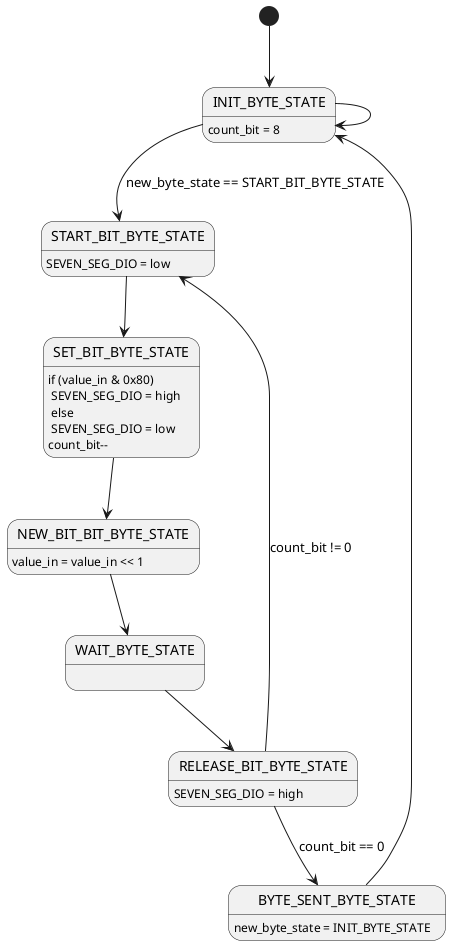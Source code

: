 @startuml

show empty description
'scale 200*100
[*] --> INIT_BYTE_STATE

'IDLE_STATE :
'IDLE_STATE -d-> INIT_BYTE_STATE

INIT_BYTE_STATE : count_bit = 8
INIT_BYTE_STATE --> START_BIT_BYTE_STATE : new_byte_state == START_BIT_BYTE_STATE
INIT_BYTE_STATE --> INIT_BYTE_STATE

START_BIT_BYTE_STATE : SEVEN_SEG_DIO = low
START_BIT_BYTE_STATE --> SET_BIT_BYTE_STATE

SET_BIT_BYTE_STATE : if (value_in & 0x80)\n SEVEN_SEG_DIO = high\n else\n SEVEN_SEG_DIO = low\ncount_bit--
SET_BIT_BYTE_STATE --> NEW_BIT_BIT_BYTE_STATE

NEW_BIT_BIT_BYTE_STATE : value_in = value_in << 1
NEW_BIT_BIT_BYTE_STATE --> WAIT_BYTE_STATE

WAIT_BYTE_STATE :
WAIT_BYTE_STATE --> RELEASE_BIT_BYTE_STATE

RELEASE_BIT_BYTE_STATE : SEVEN_SEG_DIO = high
RELEASE_BIT_BYTE_STATE --> BYTE_SENT_BYTE_STATE : count_bit == 0
RELEASE_BIT_BYTE_STATE --> START_BIT_BYTE_STATE : count_bit != 0

BYTE_SENT_BYTE_STATE : new_byte_state = INIT_BYTE_STATE
BYTE_SENT_BYTE_STATE --> INIT_BYTE_STATE
'BYTE_SENT_BYTE_STATE --> [*]


@enduml

